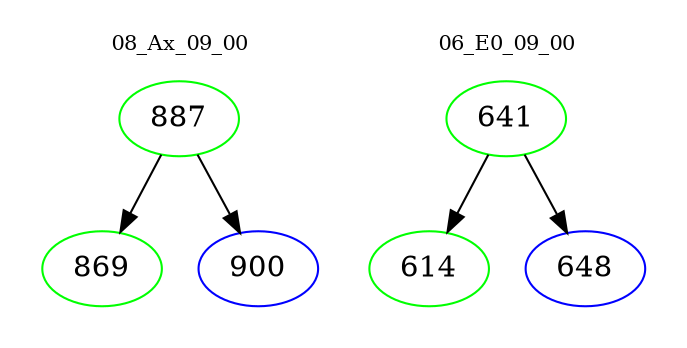 digraph{
subgraph cluster_0 {
color = white
label = "08_Ax_09_00";
fontsize=10;
T0_887 [label="887", color="green"]
T0_887 -> T0_869 [color="black"]
T0_869 [label="869", color="green"]
T0_887 -> T0_900 [color="black"]
T0_900 [label="900", color="blue"]
}
subgraph cluster_1 {
color = white
label = "06_E0_09_00";
fontsize=10;
T1_641 [label="641", color="green"]
T1_641 -> T1_614 [color="black"]
T1_614 [label="614", color="green"]
T1_641 -> T1_648 [color="black"]
T1_648 [label="648", color="blue"]
}
}
